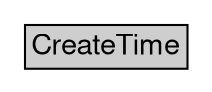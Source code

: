 digraph CreateTime {
	graph [bb="0,0,94,36",
		rankdir=LR
	];
	node [label="\N"];
	CreateTime	[height=0.5,
		label=<<table BORDER="0" CELLBORDER="1" CELLSPACING="0"> <tr> <td BGCOLOR="#CECECE" HREF="../IDMEFv1/CreateTime.html" TITLE="The CreateTime class is used to indicate the date and time the alert or heartbeat was created by the analyzer. "><FONT FACE="Nimbus Sans L">CreateTime</FONT></td> </tr>" %</table>>,
		pos="47,18",
		shape=plaintext,
		width=1.3056];
}
